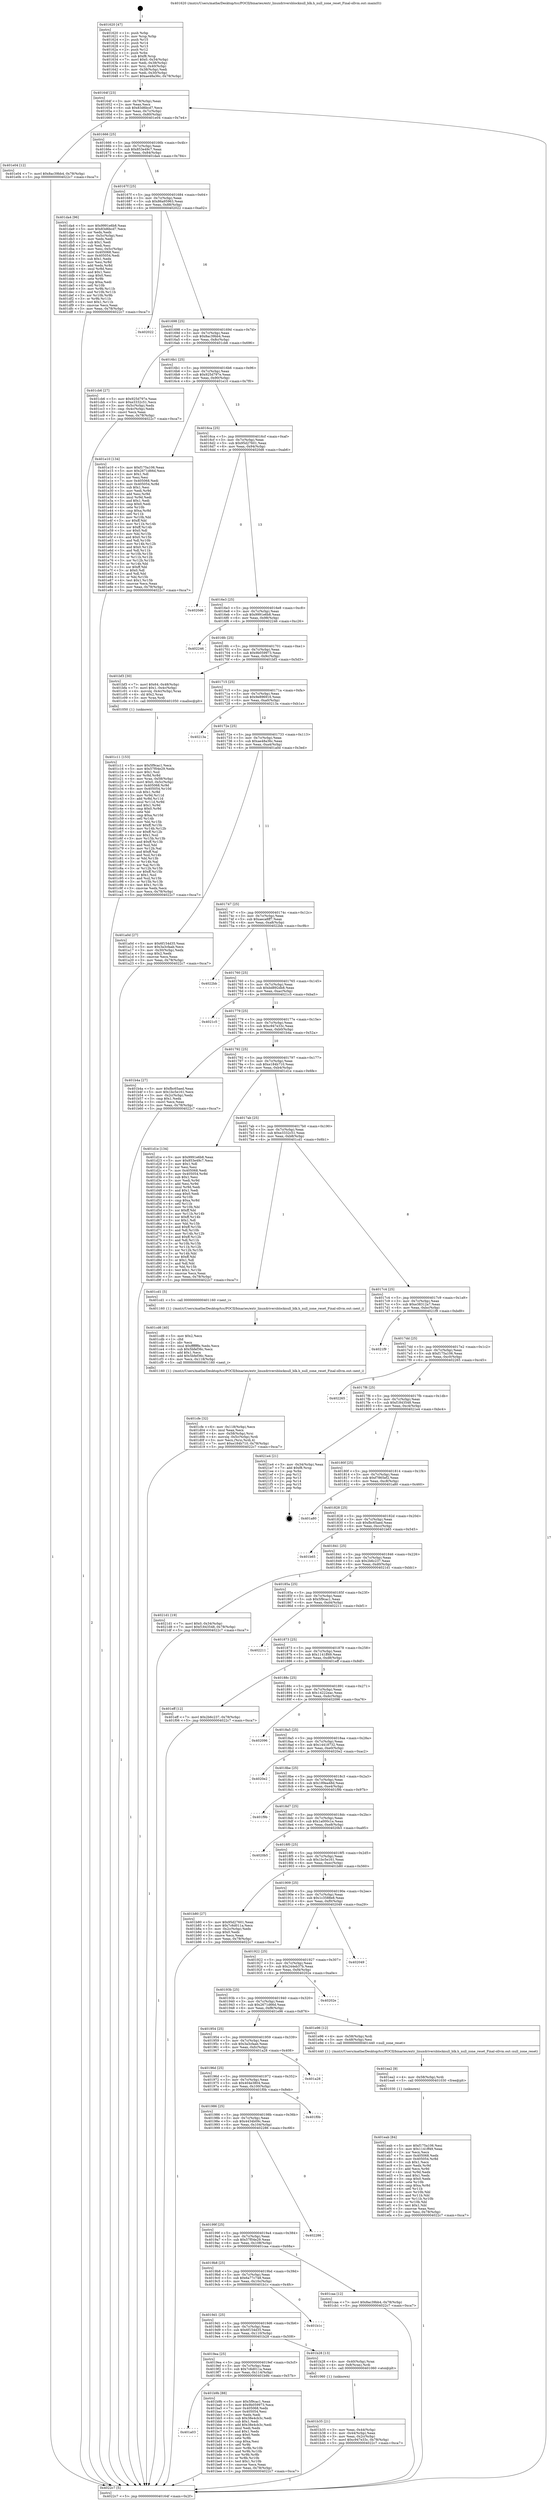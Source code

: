 digraph "0x401620" {
  label = "0x401620 (/mnt/c/Users/mathe/Desktop/tcc/POCII/binaries/extr_linuxdriversblocknull_blk.h_null_zone_reset_Final-ollvm.out::main(0))"
  labelloc = "t"
  node[shape=record]

  Entry [label="",width=0.3,height=0.3,shape=circle,fillcolor=black,style=filled]
  "0x40164f" [label="{
     0x40164f [23]\l
     | [instrs]\l
     &nbsp;&nbsp;0x40164f \<+3\>: mov -0x78(%rbp),%eax\l
     &nbsp;&nbsp;0x401652 \<+2\>: mov %eax,%ecx\l
     &nbsp;&nbsp;0x401654 \<+6\>: sub $0x83d6bcd7,%ecx\l
     &nbsp;&nbsp;0x40165a \<+3\>: mov %eax,-0x7c(%rbp)\l
     &nbsp;&nbsp;0x40165d \<+3\>: mov %ecx,-0x80(%rbp)\l
     &nbsp;&nbsp;0x401660 \<+6\>: je 0000000000401e04 \<main+0x7e4\>\l
  }"]
  "0x401e04" [label="{
     0x401e04 [12]\l
     | [instrs]\l
     &nbsp;&nbsp;0x401e04 \<+7\>: movl $0x8ac39bb4,-0x78(%rbp)\l
     &nbsp;&nbsp;0x401e0b \<+5\>: jmp 00000000004022c7 \<main+0xca7\>\l
  }"]
  "0x401666" [label="{
     0x401666 [25]\l
     | [instrs]\l
     &nbsp;&nbsp;0x401666 \<+5\>: jmp 000000000040166b \<main+0x4b\>\l
     &nbsp;&nbsp;0x40166b \<+3\>: mov -0x7c(%rbp),%eax\l
     &nbsp;&nbsp;0x40166e \<+5\>: sub $0x853e49c7,%eax\l
     &nbsp;&nbsp;0x401673 \<+6\>: mov %eax,-0x84(%rbp)\l
     &nbsp;&nbsp;0x401679 \<+6\>: je 0000000000401da4 \<main+0x784\>\l
  }"]
  Exit [label="",width=0.3,height=0.3,shape=circle,fillcolor=black,style=filled,peripheries=2]
  "0x401da4" [label="{
     0x401da4 [96]\l
     | [instrs]\l
     &nbsp;&nbsp;0x401da4 \<+5\>: mov $0x9991e6b8,%eax\l
     &nbsp;&nbsp;0x401da9 \<+5\>: mov $0x83d6bcd7,%ecx\l
     &nbsp;&nbsp;0x401dae \<+2\>: xor %edx,%edx\l
     &nbsp;&nbsp;0x401db0 \<+3\>: mov -0x5c(%rbp),%esi\l
     &nbsp;&nbsp;0x401db3 \<+2\>: mov %edx,%edi\l
     &nbsp;&nbsp;0x401db5 \<+3\>: sub $0x1,%edi\l
     &nbsp;&nbsp;0x401db8 \<+2\>: sub %edi,%esi\l
     &nbsp;&nbsp;0x401dba \<+3\>: mov %esi,-0x5c(%rbp)\l
     &nbsp;&nbsp;0x401dbd \<+7\>: mov 0x405068,%esi\l
     &nbsp;&nbsp;0x401dc4 \<+7\>: mov 0x405054,%edi\l
     &nbsp;&nbsp;0x401dcb \<+3\>: sub $0x1,%edx\l
     &nbsp;&nbsp;0x401dce \<+3\>: mov %esi,%r8d\l
     &nbsp;&nbsp;0x401dd1 \<+3\>: add %edx,%r8d\l
     &nbsp;&nbsp;0x401dd4 \<+4\>: imul %r8d,%esi\l
     &nbsp;&nbsp;0x401dd8 \<+3\>: and $0x1,%esi\l
     &nbsp;&nbsp;0x401ddb \<+3\>: cmp $0x0,%esi\l
     &nbsp;&nbsp;0x401dde \<+4\>: sete %r9b\l
     &nbsp;&nbsp;0x401de2 \<+3\>: cmp $0xa,%edi\l
     &nbsp;&nbsp;0x401de5 \<+4\>: setl %r10b\l
     &nbsp;&nbsp;0x401de9 \<+3\>: mov %r9b,%r11b\l
     &nbsp;&nbsp;0x401dec \<+3\>: and %r10b,%r11b\l
     &nbsp;&nbsp;0x401def \<+3\>: xor %r10b,%r9b\l
     &nbsp;&nbsp;0x401df2 \<+3\>: or %r9b,%r11b\l
     &nbsp;&nbsp;0x401df5 \<+4\>: test $0x1,%r11b\l
     &nbsp;&nbsp;0x401df9 \<+3\>: cmovne %ecx,%eax\l
     &nbsp;&nbsp;0x401dfc \<+3\>: mov %eax,-0x78(%rbp)\l
     &nbsp;&nbsp;0x401dff \<+5\>: jmp 00000000004022c7 \<main+0xca7\>\l
  }"]
  "0x40167f" [label="{
     0x40167f [25]\l
     | [instrs]\l
     &nbsp;&nbsp;0x40167f \<+5\>: jmp 0000000000401684 \<main+0x64\>\l
     &nbsp;&nbsp;0x401684 \<+3\>: mov -0x7c(%rbp),%eax\l
     &nbsp;&nbsp;0x401687 \<+5\>: sub $0x86a95963,%eax\l
     &nbsp;&nbsp;0x40168c \<+6\>: mov %eax,-0x88(%rbp)\l
     &nbsp;&nbsp;0x401692 \<+6\>: je 0000000000402022 \<main+0xa02\>\l
  }"]
  "0x401eab" [label="{
     0x401eab [84]\l
     | [instrs]\l
     &nbsp;&nbsp;0x401eab \<+5\>: mov $0xf175a106,%esi\l
     &nbsp;&nbsp;0x401eb0 \<+5\>: mov $0x1141ff49,%eax\l
     &nbsp;&nbsp;0x401eb5 \<+2\>: xor %ecx,%ecx\l
     &nbsp;&nbsp;0x401eb7 \<+7\>: mov 0x405068,%edx\l
     &nbsp;&nbsp;0x401ebe \<+8\>: mov 0x405054,%r8d\l
     &nbsp;&nbsp;0x401ec6 \<+3\>: sub $0x1,%ecx\l
     &nbsp;&nbsp;0x401ec9 \<+3\>: mov %edx,%r9d\l
     &nbsp;&nbsp;0x401ecc \<+3\>: add %ecx,%r9d\l
     &nbsp;&nbsp;0x401ecf \<+4\>: imul %r9d,%edx\l
     &nbsp;&nbsp;0x401ed3 \<+3\>: and $0x1,%edx\l
     &nbsp;&nbsp;0x401ed6 \<+3\>: cmp $0x0,%edx\l
     &nbsp;&nbsp;0x401ed9 \<+4\>: sete %r10b\l
     &nbsp;&nbsp;0x401edd \<+4\>: cmp $0xa,%r8d\l
     &nbsp;&nbsp;0x401ee1 \<+4\>: setl %r11b\l
     &nbsp;&nbsp;0x401ee5 \<+3\>: mov %r10b,%bl\l
     &nbsp;&nbsp;0x401ee8 \<+3\>: and %r11b,%bl\l
     &nbsp;&nbsp;0x401eeb \<+3\>: xor %r11b,%r10b\l
     &nbsp;&nbsp;0x401eee \<+3\>: or %r10b,%bl\l
     &nbsp;&nbsp;0x401ef1 \<+3\>: test $0x1,%bl\l
     &nbsp;&nbsp;0x401ef4 \<+3\>: cmovne %eax,%esi\l
     &nbsp;&nbsp;0x401ef7 \<+3\>: mov %esi,-0x78(%rbp)\l
     &nbsp;&nbsp;0x401efa \<+5\>: jmp 00000000004022c7 \<main+0xca7\>\l
  }"]
  "0x402022" [label="{
     0x402022\l
  }", style=dashed]
  "0x401698" [label="{
     0x401698 [25]\l
     | [instrs]\l
     &nbsp;&nbsp;0x401698 \<+5\>: jmp 000000000040169d \<main+0x7d\>\l
     &nbsp;&nbsp;0x40169d \<+3\>: mov -0x7c(%rbp),%eax\l
     &nbsp;&nbsp;0x4016a0 \<+5\>: sub $0x8ac39bb4,%eax\l
     &nbsp;&nbsp;0x4016a5 \<+6\>: mov %eax,-0x8c(%rbp)\l
     &nbsp;&nbsp;0x4016ab \<+6\>: je 0000000000401cb6 \<main+0x696\>\l
  }"]
  "0x401ea2" [label="{
     0x401ea2 [9]\l
     | [instrs]\l
     &nbsp;&nbsp;0x401ea2 \<+4\>: mov -0x58(%rbp),%rdi\l
     &nbsp;&nbsp;0x401ea6 \<+5\>: call 0000000000401030 \<free@plt\>\l
     | [calls]\l
     &nbsp;&nbsp;0x401030 \{1\} (unknown)\l
  }"]
  "0x401cb6" [label="{
     0x401cb6 [27]\l
     | [instrs]\l
     &nbsp;&nbsp;0x401cb6 \<+5\>: mov $0x925d797e,%eax\l
     &nbsp;&nbsp;0x401cbb \<+5\>: mov $0xe3332c51,%ecx\l
     &nbsp;&nbsp;0x401cc0 \<+3\>: mov -0x5c(%rbp),%edx\l
     &nbsp;&nbsp;0x401cc3 \<+3\>: cmp -0x4c(%rbp),%edx\l
     &nbsp;&nbsp;0x401cc6 \<+3\>: cmovl %ecx,%eax\l
     &nbsp;&nbsp;0x401cc9 \<+3\>: mov %eax,-0x78(%rbp)\l
     &nbsp;&nbsp;0x401ccc \<+5\>: jmp 00000000004022c7 \<main+0xca7\>\l
  }"]
  "0x4016b1" [label="{
     0x4016b1 [25]\l
     | [instrs]\l
     &nbsp;&nbsp;0x4016b1 \<+5\>: jmp 00000000004016b6 \<main+0x96\>\l
     &nbsp;&nbsp;0x4016b6 \<+3\>: mov -0x7c(%rbp),%eax\l
     &nbsp;&nbsp;0x4016b9 \<+5\>: sub $0x925d797e,%eax\l
     &nbsp;&nbsp;0x4016be \<+6\>: mov %eax,-0x90(%rbp)\l
     &nbsp;&nbsp;0x4016c4 \<+6\>: je 0000000000401e10 \<main+0x7f0\>\l
  }"]
  "0x401cfe" [label="{
     0x401cfe [32]\l
     | [instrs]\l
     &nbsp;&nbsp;0x401cfe \<+6\>: mov -0x118(%rbp),%ecx\l
     &nbsp;&nbsp;0x401d04 \<+3\>: imul %eax,%ecx\l
     &nbsp;&nbsp;0x401d07 \<+4\>: mov -0x58(%rbp),%rsi\l
     &nbsp;&nbsp;0x401d0b \<+4\>: movslq -0x5c(%rbp),%rdi\l
     &nbsp;&nbsp;0x401d0f \<+3\>: mov %ecx,(%rsi,%rdi,4)\l
     &nbsp;&nbsp;0x401d12 \<+7\>: movl $0xe184b710,-0x78(%rbp)\l
     &nbsp;&nbsp;0x401d19 \<+5\>: jmp 00000000004022c7 \<main+0xca7\>\l
  }"]
  "0x401e10" [label="{
     0x401e10 [134]\l
     | [instrs]\l
     &nbsp;&nbsp;0x401e10 \<+5\>: mov $0xf175a106,%eax\l
     &nbsp;&nbsp;0x401e15 \<+5\>: mov $0x2671d66d,%ecx\l
     &nbsp;&nbsp;0x401e1a \<+2\>: mov $0x1,%dl\l
     &nbsp;&nbsp;0x401e1c \<+2\>: xor %esi,%esi\l
     &nbsp;&nbsp;0x401e1e \<+7\>: mov 0x405068,%edi\l
     &nbsp;&nbsp;0x401e25 \<+8\>: mov 0x405054,%r8d\l
     &nbsp;&nbsp;0x401e2d \<+3\>: sub $0x1,%esi\l
     &nbsp;&nbsp;0x401e30 \<+3\>: mov %edi,%r9d\l
     &nbsp;&nbsp;0x401e33 \<+3\>: add %esi,%r9d\l
     &nbsp;&nbsp;0x401e36 \<+4\>: imul %r9d,%edi\l
     &nbsp;&nbsp;0x401e3a \<+3\>: and $0x1,%edi\l
     &nbsp;&nbsp;0x401e3d \<+3\>: cmp $0x0,%edi\l
     &nbsp;&nbsp;0x401e40 \<+4\>: sete %r10b\l
     &nbsp;&nbsp;0x401e44 \<+4\>: cmp $0xa,%r8d\l
     &nbsp;&nbsp;0x401e48 \<+4\>: setl %r11b\l
     &nbsp;&nbsp;0x401e4c \<+3\>: mov %r10b,%bl\l
     &nbsp;&nbsp;0x401e4f \<+3\>: xor $0xff,%bl\l
     &nbsp;&nbsp;0x401e52 \<+3\>: mov %r11b,%r14b\l
     &nbsp;&nbsp;0x401e55 \<+4\>: xor $0xff,%r14b\l
     &nbsp;&nbsp;0x401e59 \<+3\>: xor $0x0,%dl\l
     &nbsp;&nbsp;0x401e5c \<+3\>: mov %bl,%r15b\l
     &nbsp;&nbsp;0x401e5f \<+4\>: and $0x0,%r15b\l
     &nbsp;&nbsp;0x401e63 \<+3\>: and %dl,%r10b\l
     &nbsp;&nbsp;0x401e66 \<+3\>: mov %r14b,%r12b\l
     &nbsp;&nbsp;0x401e69 \<+4\>: and $0x0,%r12b\l
     &nbsp;&nbsp;0x401e6d \<+3\>: and %dl,%r11b\l
     &nbsp;&nbsp;0x401e70 \<+3\>: or %r10b,%r15b\l
     &nbsp;&nbsp;0x401e73 \<+3\>: or %r11b,%r12b\l
     &nbsp;&nbsp;0x401e76 \<+3\>: xor %r12b,%r15b\l
     &nbsp;&nbsp;0x401e79 \<+3\>: or %r14b,%bl\l
     &nbsp;&nbsp;0x401e7c \<+3\>: xor $0xff,%bl\l
     &nbsp;&nbsp;0x401e7f \<+3\>: or $0x0,%dl\l
     &nbsp;&nbsp;0x401e82 \<+2\>: and %dl,%bl\l
     &nbsp;&nbsp;0x401e84 \<+3\>: or %bl,%r15b\l
     &nbsp;&nbsp;0x401e87 \<+4\>: test $0x1,%r15b\l
     &nbsp;&nbsp;0x401e8b \<+3\>: cmovne %ecx,%eax\l
     &nbsp;&nbsp;0x401e8e \<+3\>: mov %eax,-0x78(%rbp)\l
     &nbsp;&nbsp;0x401e91 \<+5\>: jmp 00000000004022c7 \<main+0xca7\>\l
  }"]
  "0x4016ca" [label="{
     0x4016ca [25]\l
     | [instrs]\l
     &nbsp;&nbsp;0x4016ca \<+5\>: jmp 00000000004016cf \<main+0xaf\>\l
     &nbsp;&nbsp;0x4016cf \<+3\>: mov -0x7c(%rbp),%eax\l
     &nbsp;&nbsp;0x4016d2 \<+5\>: sub $0x95d27601,%eax\l
     &nbsp;&nbsp;0x4016d7 \<+6\>: mov %eax,-0x94(%rbp)\l
     &nbsp;&nbsp;0x4016dd \<+6\>: je 00000000004020d6 \<main+0xab6\>\l
  }"]
  "0x401cd6" [label="{
     0x401cd6 [40]\l
     | [instrs]\l
     &nbsp;&nbsp;0x401cd6 \<+5\>: mov $0x2,%ecx\l
     &nbsp;&nbsp;0x401cdb \<+1\>: cltd\l
     &nbsp;&nbsp;0x401cdc \<+2\>: idiv %ecx\l
     &nbsp;&nbsp;0x401cde \<+6\>: imul $0xfffffffe,%edx,%ecx\l
     &nbsp;&nbsp;0x401ce4 \<+6\>: sub $0x5bfef36c,%ecx\l
     &nbsp;&nbsp;0x401cea \<+3\>: add $0x1,%ecx\l
     &nbsp;&nbsp;0x401ced \<+6\>: add $0x5bfef36c,%ecx\l
     &nbsp;&nbsp;0x401cf3 \<+6\>: mov %ecx,-0x118(%rbp)\l
     &nbsp;&nbsp;0x401cf9 \<+5\>: call 0000000000401160 \<next_i\>\l
     | [calls]\l
     &nbsp;&nbsp;0x401160 \{1\} (/mnt/c/Users/mathe/Desktop/tcc/POCII/binaries/extr_linuxdriversblocknull_blk.h_null_zone_reset_Final-ollvm.out::next_i)\l
  }"]
  "0x4020d6" [label="{
     0x4020d6\l
  }", style=dashed]
  "0x4016e3" [label="{
     0x4016e3 [25]\l
     | [instrs]\l
     &nbsp;&nbsp;0x4016e3 \<+5\>: jmp 00000000004016e8 \<main+0xc8\>\l
     &nbsp;&nbsp;0x4016e8 \<+3\>: mov -0x7c(%rbp),%eax\l
     &nbsp;&nbsp;0x4016eb \<+5\>: sub $0x9991e6b8,%eax\l
     &nbsp;&nbsp;0x4016f0 \<+6\>: mov %eax,-0x98(%rbp)\l
     &nbsp;&nbsp;0x4016f6 \<+6\>: je 0000000000402246 \<main+0xc26\>\l
  }"]
  "0x401c11" [label="{
     0x401c11 [153]\l
     | [instrs]\l
     &nbsp;&nbsp;0x401c11 \<+5\>: mov $0x5f9cac1,%ecx\l
     &nbsp;&nbsp;0x401c16 \<+5\>: mov $0x57f04e29,%edx\l
     &nbsp;&nbsp;0x401c1b \<+3\>: mov $0x1,%sil\l
     &nbsp;&nbsp;0x401c1e \<+3\>: xor %r8d,%r8d\l
     &nbsp;&nbsp;0x401c21 \<+4\>: mov %rax,-0x58(%rbp)\l
     &nbsp;&nbsp;0x401c25 \<+7\>: movl $0x0,-0x5c(%rbp)\l
     &nbsp;&nbsp;0x401c2c \<+8\>: mov 0x405068,%r9d\l
     &nbsp;&nbsp;0x401c34 \<+8\>: mov 0x405054,%r10d\l
     &nbsp;&nbsp;0x401c3c \<+4\>: sub $0x1,%r8d\l
     &nbsp;&nbsp;0x401c40 \<+3\>: mov %r9d,%r11d\l
     &nbsp;&nbsp;0x401c43 \<+3\>: add %r8d,%r11d\l
     &nbsp;&nbsp;0x401c46 \<+4\>: imul %r11d,%r9d\l
     &nbsp;&nbsp;0x401c4a \<+4\>: and $0x1,%r9d\l
     &nbsp;&nbsp;0x401c4e \<+4\>: cmp $0x0,%r9d\l
     &nbsp;&nbsp;0x401c52 \<+3\>: sete %bl\l
     &nbsp;&nbsp;0x401c55 \<+4\>: cmp $0xa,%r10d\l
     &nbsp;&nbsp;0x401c59 \<+4\>: setl %r14b\l
     &nbsp;&nbsp;0x401c5d \<+3\>: mov %bl,%r15b\l
     &nbsp;&nbsp;0x401c60 \<+4\>: xor $0xff,%r15b\l
     &nbsp;&nbsp;0x401c64 \<+3\>: mov %r14b,%r12b\l
     &nbsp;&nbsp;0x401c67 \<+4\>: xor $0xff,%r12b\l
     &nbsp;&nbsp;0x401c6b \<+4\>: xor $0x1,%sil\l
     &nbsp;&nbsp;0x401c6f \<+3\>: mov %r15b,%r13b\l
     &nbsp;&nbsp;0x401c72 \<+4\>: and $0xff,%r13b\l
     &nbsp;&nbsp;0x401c76 \<+3\>: and %sil,%bl\l
     &nbsp;&nbsp;0x401c79 \<+3\>: mov %r12b,%al\l
     &nbsp;&nbsp;0x401c7c \<+2\>: and $0xff,%al\l
     &nbsp;&nbsp;0x401c7e \<+3\>: and %sil,%r14b\l
     &nbsp;&nbsp;0x401c81 \<+3\>: or %bl,%r13b\l
     &nbsp;&nbsp;0x401c84 \<+3\>: or %r14b,%al\l
     &nbsp;&nbsp;0x401c87 \<+3\>: xor %al,%r13b\l
     &nbsp;&nbsp;0x401c8a \<+3\>: or %r12b,%r15b\l
     &nbsp;&nbsp;0x401c8d \<+4\>: xor $0xff,%r15b\l
     &nbsp;&nbsp;0x401c91 \<+4\>: or $0x1,%sil\l
     &nbsp;&nbsp;0x401c95 \<+3\>: and %sil,%r15b\l
     &nbsp;&nbsp;0x401c98 \<+3\>: or %r15b,%r13b\l
     &nbsp;&nbsp;0x401c9b \<+4\>: test $0x1,%r13b\l
     &nbsp;&nbsp;0x401c9f \<+3\>: cmovne %edx,%ecx\l
     &nbsp;&nbsp;0x401ca2 \<+3\>: mov %ecx,-0x78(%rbp)\l
     &nbsp;&nbsp;0x401ca5 \<+5\>: jmp 00000000004022c7 \<main+0xca7\>\l
  }"]
  "0x402246" [label="{
     0x402246\l
  }", style=dashed]
  "0x4016fc" [label="{
     0x4016fc [25]\l
     | [instrs]\l
     &nbsp;&nbsp;0x4016fc \<+5\>: jmp 0000000000401701 \<main+0xe1\>\l
     &nbsp;&nbsp;0x401701 \<+3\>: mov -0x7c(%rbp),%eax\l
     &nbsp;&nbsp;0x401704 \<+5\>: sub $0x9b059973,%eax\l
     &nbsp;&nbsp;0x401709 \<+6\>: mov %eax,-0x9c(%rbp)\l
     &nbsp;&nbsp;0x40170f \<+6\>: je 0000000000401bf3 \<main+0x5d3\>\l
  }"]
  "0x401a03" [label="{
     0x401a03\l
  }", style=dashed]
  "0x401bf3" [label="{
     0x401bf3 [30]\l
     | [instrs]\l
     &nbsp;&nbsp;0x401bf3 \<+7\>: movl $0x64,-0x48(%rbp)\l
     &nbsp;&nbsp;0x401bfa \<+7\>: movl $0x1,-0x4c(%rbp)\l
     &nbsp;&nbsp;0x401c01 \<+4\>: movslq -0x4c(%rbp),%rax\l
     &nbsp;&nbsp;0x401c05 \<+4\>: shl $0x2,%rax\l
     &nbsp;&nbsp;0x401c09 \<+3\>: mov %rax,%rdi\l
     &nbsp;&nbsp;0x401c0c \<+5\>: call 0000000000401050 \<malloc@plt\>\l
     | [calls]\l
     &nbsp;&nbsp;0x401050 \{1\} (unknown)\l
  }"]
  "0x401715" [label="{
     0x401715 [25]\l
     | [instrs]\l
     &nbsp;&nbsp;0x401715 \<+5\>: jmp 000000000040171a \<main+0xfa\>\l
     &nbsp;&nbsp;0x40171a \<+3\>: mov -0x7c(%rbp),%eax\l
     &nbsp;&nbsp;0x40171d \<+5\>: sub $0x9e896916,%eax\l
     &nbsp;&nbsp;0x401722 \<+6\>: mov %eax,-0xa0(%rbp)\l
     &nbsp;&nbsp;0x401728 \<+6\>: je 000000000040213a \<main+0xb1a\>\l
  }"]
  "0x401b9b" [label="{
     0x401b9b [88]\l
     | [instrs]\l
     &nbsp;&nbsp;0x401b9b \<+5\>: mov $0x5f9cac1,%eax\l
     &nbsp;&nbsp;0x401ba0 \<+5\>: mov $0x9b059973,%ecx\l
     &nbsp;&nbsp;0x401ba5 \<+7\>: mov 0x405068,%edx\l
     &nbsp;&nbsp;0x401bac \<+7\>: mov 0x405054,%esi\l
     &nbsp;&nbsp;0x401bb3 \<+2\>: mov %edx,%edi\l
     &nbsp;&nbsp;0x401bb5 \<+6\>: sub $0x38e4cb3c,%edi\l
     &nbsp;&nbsp;0x401bbb \<+3\>: sub $0x1,%edi\l
     &nbsp;&nbsp;0x401bbe \<+6\>: add $0x38e4cb3c,%edi\l
     &nbsp;&nbsp;0x401bc4 \<+3\>: imul %edi,%edx\l
     &nbsp;&nbsp;0x401bc7 \<+3\>: and $0x1,%edx\l
     &nbsp;&nbsp;0x401bca \<+3\>: cmp $0x0,%edx\l
     &nbsp;&nbsp;0x401bcd \<+4\>: sete %r8b\l
     &nbsp;&nbsp;0x401bd1 \<+3\>: cmp $0xa,%esi\l
     &nbsp;&nbsp;0x401bd4 \<+4\>: setl %r9b\l
     &nbsp;&nbsp;0x401bd8 \<+3\>: mov %r8b,%r10b\l
     &nbsp;&nbsp;0x401bdb \<+3\>: and %r9b,%r10b\l
     &nbsp;&nbsp;0x401bde \<+3\>: xor %r9b,%r8b\l
     &nbsp;&nbsp;0x401be1 \<+3\>: or %r8b,%r10b\l
     &nbsp;&nbsp;0x401be4 \<+4\>: test $0x1,%r10b\l
     &nbsp;&nbsp;0x401be8 \<+3\>: cmovne %ecx,%eax\l
     &nbsp;&nbsp;0x401beb \<+3\>: mov %eax,-0x78(%rbp)\l
     &nbsp;&nbsp;0x401bee \<+5\>: jmp 00000000004022c7 \<main+0xca7\>\l
  }"]
  "0x40213a" [label="{
     0x40213a\l
  }", style=dashed]
  "0x40172e" [label="{
     0x40172e [25]\l
     | [instrs]\l
     &nbsp;&nbsp;0x40172e \<+5\>: jmp 0000000000401733 \<main+0x113\>\l
     &nbsp;&nbsp;0x401733 \<+3\>: mov -0x7c(%rbp),%eax\l
     &nbsp;&nbsp;0x401736 \<+5\>: sub $0xae48a36c,%eax\l
     &nbsp;&nbsp;0x40173b \<+6\>: mov %eax,-0xa4(%rbp)\l
     &nbsp;&nbsp;0x401741 \<+6\>: je 0000000000401a0d \<main+0x3ed\>\l
  }"]
  "0x401b35" [label="{
     0x401b35 [21]\l
     | [instrs]\l
     &nbsp;&nbsp;0x401b35 \<+3\>: mov %eax,-0x44(%rbp)\l
     &nbsp;&nbsp;0x401b38 \<+3\>: mov -0x44(%rbp),%eax\l
     &nbsp;&nbsp;0x401b3b \<+3\>: mov %eax,-0x2c(%rbp)\l
     &nbsp;&nbsp;0x401b3e \<+7\>: movl $0xc947e33c,-0x78(%rbp)\l
     &nbsp;&nbsp;0x401b45 \<+5\>: jmp 00000000004022c7 \<main+0xca7\>\l
  }"]
  "0x401a0d" [label="{
     0x401a0d [27]\l
     | [instrs]\l
     &nbsp;&nbsp;0x401a0d \<+5\>: mov $0x6f154d35,%eax\l
     &nbsp;&nbsp;0x401a12 \<+5\>: mov $0x3a3cfaab,%ecx\l
     &nbsp;&nbsp;0x401a17 \<+3\>: mov -0x30(%rbp),%edx\l
     &nbsp;&nbsp;0x401a1a \<+3\>: cmp $0x2,%edx\l
     &nbsp;&nbsp;0x401a1d \<+3\>: cmovne %ecx,%eax\l
     &nbsp;&nbsp;0x401a20 \<+3\>: mov %eax,-0x78(%rbp)\l
     &nbsp;&nbsp;0x401a23 \<+5\>: jmp 00000000004022c7 \<main+0xca7\>\l
  }"]
  "0x401747" [label="{
     0x401747 [25]\l
     | [instrs]\l
     &nbsp;&nbsp;0x401747 \<+5\>: jmp 000000000040174c \<main+0x12c\>\l
     &nbsp;&nbsp;0x40174c \<+3\>: mov -0x7c(%rbp),%eax\l
     &nbsp;&nbsp;0x40174f \<+5\>: sub $0xaeca8ff7,%eax\l
     &nbsp;&nbsp;0x401754 \<+6\>: mov %eax,-0xa8(%rbp)\l
     &nbsp;&nbsp;0x40175a \<+6\>: je 00000000004022bb \<main+0xc9b\>\l
  }"]
  "0x4022c7" [label="{
     0x4022c7 [5]\l
     | [instrs]\l
     &nbsp;&nbsp;0x4022c7 \<+5\>: jmp 000000000040164f \<main+0x2f\>\l
  }"]
  "0x401620" [label="{
     0x401620 [47]\l
     | [instrs]\l
     &nbsp;&nbsp;0x401620 \<+1\>: push %rbp\l
     &nbsp;&nbsp;0x401621 \<+3\>: mov %rsp,%rbp\l
     &nbsp;&nbsp;0x401624 \<+2\>: push %r15\l
     &nbsp;&nbsp;0x401626 \<+2\>: push %r14\l
     &nbsp;&nbsp;0x401628 \<+2\>: push %r13\l
     &nbsp;&nbsp;0x40162a \<+2\>: push %r12\l
     &nbsp;&nbsp;0x40162c \<+1\>: push %rbx\l
     &nbsp;&nbsp;0x40162d \<+7\>: sub $0xf8,%rsp\l
     &nbsp;&nbsp;0x401634 \<+7\>: movl $0x0,-0x34(%rbp)\l
     &nbsp;&nbsp;0x40163b \<+3\>: mov %edi,-0x38(%rbp)\l
     &nbsp;&nbsp;0x40163e \<+4\>: mov %rsi,-0x40(%rbp)\l
     &nbsp;&nbsp;0x401642 \<+3\>: mov -0x38(%rbp),%edi\l
     &nbsp;&nbsp;0x401645 \<+3\>: mov %edi,-0x30(%rbp)\l
     &nbsp;&nbsp;0x401648 \<+7\>: movl $0xae48a36c,-0x78(%rbp)\l
  }"]
  "0x4019ea" [label="{
     0x4019ea [25]\l
     | [instrs]\l
     &nbsp;&nbsp;0x4019ea \<+5\>: jmp 00000000004019ef \<main+0x3cf\>\l
     &nbsp;&nbsp;0x4019ef \<+3\>: mov -0x7c(%rbp),%eax\l
     &nbsp;&nbsp;0x4019f2 \<+5\>: sub $0x7c6d011a,%eax\l
     &nbsp;&nbsp;0x4019f7 \<+6\>: mov %eax,-0x114(%rbp)\l
     &nbsp;&nbsp;0x4019fd \<+6\>: je 0000000000401b9b \<main+0x57b\>\l
  }"]
  "0x4022bb" [label="{
     0x4022bb\l
  }", style=dashed]
  "0x401760" [label="{
     0x401760 [25]\l
     | [instrs]\l
     &nbsp;&nbsp;0x401760 \<+5\>: jmp 0000000000401765 \<main+0x145\>\l
     &nbsp;&nbsp;0x401765 \<+3\>: mov -0x7c(%rbp),%eax\l
     &nbsp;&nbsp;0x401768 \<+5\>: sub $0xbd892db8,%eax\l
     &nbsp;&nbsp;0x40176d \<+6\>: mov %eax,-0xac(%rbp)\l
     &nbsp;&nbsp;0x401773 \<+6\>: je 00000000004021c5 \<main+0xba5\>\l
  }"]
  "0x401b28" [label="{
     0x401b28 [13]\l
     | [instrs]\l
     &nbsp;&nbsp;0x401b28 \<+4\>: mov -0x40(%rbp),%rax\l
     &nbsp;&nbsp;0x401b2c \<+4\>: mov 0x8(%rax),%rdi\l
     &nbsp;&nbsp;0x401b30 \<+5\>: call 0000000000401060 \<atoi@plt\>\l
     | [calls]\l
     &nbsp;&nbsp;0x401060 \{1\} (unknown)\l
  }"]
  "0x4021c5" [label="{
     0x4021c5\l
  }", style=dashed]
  "0x401779" [label="{
     0x401779 [25]\l
     | [instrs]\l
     &nbsp;&nbsp;0x401779 \<+5\>: jmp 000000000040177e \<main+0x15e\>\l
     &nbsp;&nbsp;0x40177e \<+3\>: mov -0x7c(%rbp),%eax\l
     &nbsp;&nbsp;0x401781 \<+5\>: sub $0xc947e33c,%eax\l
     &nbsp;&nbsp;0x401786 \<+6\>: mov %eax,-0xb0(%rbp)\l
     &nbsp;&nbsp;0x40178c \<+6\>: je 0000000000401b4a \<main+0x52a\>\l
  }"]
  "0x4019d1" [label="{
     0x4019d1 [25]\l
     | [instrs]\l
     &nbsp;&nbsp;0x4019d1 \<+5\>: jmp 00000000004019d6 \<main+0x3b6\>\l
     &nbsp;&nbsp;0x4019d6 \<+3\>: mov -0x7c(%rbp),%eax\l
     &nbsp;&nbsp;0x4019d9 \<+5\>: sub $0x6f154d35,%eax\l
     &nbsp;&nbsp;0x4019de \<+6\>: mov %eax,-0x110(%rbp)\l
     &nbsp;&nbsp;0x4019e4 \<+6\>: je 0000000000401b28 \<main+0x508\>\l
  }"]
  "0x401b4a" [label="{
     0x401b4a [27]\l
     | [instrs]\l
     &nbsp;&nbsp;0x401b4a \<+5\>: mov $0xfbc65aed,%eax\l
     &nbsp;&nbsp;0x401b4f \<+5\>: mov $0x1bc5e161,%ecx\l
     &nbsp;&nbsp;0x401b54 \<+3\>: mov -0x2c(%rbp),%edx\l
     &nbsp;&nbsp;0x401b57 \<+3\>: cmp $0x1,%edx\l
     &nbsp;&nbsp;0x401b5a \<+3\>: cmovl %ecx,%eax\l
     &nbsp;&nbsp;0x401b5d \<+3\>: mov %eax,-0x78(%rbp)\l
     &nbsp;&nbsp;0x401b60 \<+5\>: jmp 00000000004022c7 \<main+0xca7\>\l
  }"]
  "0x401792" [label="{
     0x401792 [25]\l
     | [instrs]\l
     &nbsp;&nbsp;0x401792 \<+5\>: jmp 0000000000401797 \<main+0x177\>\l
     &nbsp;&nbsp;0x401797 \<+3\>: mov -0x7c(%rbp),%eax\l
     &nbsp;&nbsp;0x40179a \<+5\>: sub $0xe184b710,%eax\l
     &nbsp;&nbsp;0x40179f \<+6\>: mov %eax,-0xb4(%rbp)\l
     &nbsp;&nbsp;0x4017a5 \<+6\>: je 0000000000401d1e \<main+0x6fe\>\l
  }"]
  "0x401b1c" [label="{
     0x401b1c\l
  }", style=dashed]
  "0x401d1e" [label="{
     0x401d1e [134]\l
     | [instrs]\l
     &nbsp;&nbsp;0x401d1e \<+5\>: mov $0x9991e6b8,%eax\l
     &nbsp;&nbsp;0x401d23 \<+5\>: mov $0x853e49c7,%ecx\l
     &nbsp;&nbsp;0x401d28 \<+2\>: mov $0x1,%dl\l
     &nbsp;&nbsp;0x401d2a \<+2\>: xor %esi,%esi\l
     &nbsp;&nbsp;0x401d2c \<+7\>: mov 0x405068,%edi\l
     &nbsp;&nbsp;0x401d33 \<+8\>: mov 0x405054,%r8d\l
     &nbsp;&nbsp;0x401d3b \<+3\>: sub $0x1,%esi\l
     &nbsp;&nbsp;0x401d3e \<+3\>: mov %edi,%r9d\l
     &nbsp;&nbsp;0x401d41 \<+3\>: add %esi,%r9d\l
     &nbsp;&nbsp;0x401d44 \<+4\>: imul %r9d,%edi\l
     &nbsp;&nbsp;0x401d48 \<+3\>: and $0x1,%edi\l
     &nbsp;&nbsp;0x401d4b \<+3\>: cmp $0x0,%edi\l
     &nbsp;&nbsp;0x401d4e \<+4\>: sete %r10b\l
     &nbsp;&nbsp;0x401d52 \<+4\>: cmp $0xa,%r8d\l
     &nbsp;&nbsp;0x401d56 \<+4\>: setl %r11b\l
     &nbsp;&nbsp;0x401d5a \<+3\>: mov %r10b,%bl\l
     &nbsp;&nbsp;0x401d5d \<+3\>: xor $0xff,%bl\l
     &nbsp;&nbsp;0x401d60 \<+3\>: mov %r11b,%r14b\l
     &nbsp;&nbsp;0x401d63 \<+4\>: xor $0xff,%r14b\l
     &nbsp;&nbsp;0x401d67 \<+3\>: xor $0x1,%dl\l
     &nbsp;&nbsp;0x401d6a \<+3\>: mov %bl,%r15b\l
     &nbsp;&nbsp;0x401d6d \<+4\>: and $0xff,%r15b\l
     &nbsp;&nbsp;0x401d71 \<+3\>: and %dl,%r10b\l
     &nbsp;&nbsp;0x401d74 \<+3\>: mov %r14b,%r12b\l
     &nbsp;&nbsp;0x401d77 \<+4\>: and $0xff,%r12b\l
     &nbsp;&nbsp;0x401d7b \<+3\>: and %dl,%r11b\l
     &nbsp;&nbsp;0x401d7e \<+3\>: or %r10b,%r15b\l
     &nbsp;&nbsp;0x401d81 \<+3\>: or %r11b,%r12b\l
     &nbsp;&nbsp;0x401d84 \<+3\>: xor %r12b,%r15b\l
     &nbsp;&nbsp;0x401d87 \<+3\>: or %r14b,%bl\l
     &nbsp;&nbsp;0x401d8a \<+3\>: xor $0xff,%bl\l
     &nbsp;&nbsp;0x401d8d \<+3\>: or $0x1,%dl\l
     &nbsp;&nbsp;0x401d90 \<+2\>: and %dl,%bl\l
     &nbsp;&nbsp;0x401d92 \<+3\>: or %bl,%r15b\l
     &nbsp;&nbsp;0x401d95 \<+4\>: test $0x1,%r15b\l
     &nbsp;&nbsp;0x401d99 \<+3\>: cmovne %ecx,%eax\l
     &nbsp;&nbsp;0x401d9c \<+3\>: mov %eax,-0x78(%rbp)\l
     &nbsp;&nbsp;0x401d9f \<+5\>: jmp 00000000004022c7 \<main+0xca7\>\l
  }"]
  "0x4017ab" [label="{
     0x4017ab [25]\l
     | [instrs]\l
     &nbsp;&nbsp;0x4017ab \<+5\>: jmp 00000000004017b0 \<main+0x190\>\l
     &nbsp;&nbsp;0x4017b0 \<+3\>: mov -0x7c(%rbp),%eax\l
     &nbsp;&nbsp;0x4017b3 \<+5\>: sub $0xe3332c51,%eax\l
     &nbsp;&nbsp;0x4017b8 \<+6\>: mov %eax,-0xb8(%rbp)\l
     &nbsp;&nbsp;0x4017be \<+6\>: je 0000000000401cd1 \<main+0x6b1\>\l
  }"]
  "0x4019b8" [label="{
     0x4019b8 [25]\l
     | [instrs]\l
     &nbsp;&nbsp;0x4019b8 \<+5\>: jmp 00000000004019bd \<main+0x39d\>\l
     &nbsp;&nbsp;0x4019bd \<+3\>: mov -0x7c(%rbp),%eax\l
     &nbsp;&nbsp;0x4019c0 \<+5\>: sub $0x6a77c748,%eax\l
     &nbsp;&nbsp;0x4019c5 \<+6\>: mov %eax,-0x10c(%rbp)\l
     &nbsp;&nbsp;0x4019cb \<+6\>: je 0000000000401b1c \<main+0x4fc\>\l
  }"]
  "0x401cd1" [label="{
     0x401cd1 [5]\l
     | [instrs]\l
     &nbsp;&nbsp;0x401cd1 \<+5\>: call 0000000000401160 \<next_i\>\l
     | [calls]\l
     &nbsp;&nbsp;0x401160 \{1\} (/mnt/c/Users/mathe/Desktop/tcc/POCII/binaries/extr_linuxdriversblocknull_blk.h_null_zone_reset_Final-ollvm.out::next_i)\l
  }"]
  "0x4017c4" [label="{
     0x4017c4 [25]\l
     | [instrs]\l
     &nbsp;&nbsp;0x4017c4 \<+5\>: jmp 00000000004017c9 \<main+0x1a9\>\l
     &nbsp;&nbsp;0x4017c9 \<+3\>: mov -0x7c(%rbp),%eax\l
     &nbsp;&nbsp;0x4017cc \<+5\>: sub $0xe38312a7,%eax\l
     &nbsp;&nbsp;0x4017d1 \<+6\>: mov %eax,-0xbc(%rbp)\l
     &nbsp;&nbsp;0x4017d7 \<+6\>: je 00000000004021f9 \<main+0xbd9\>\l
  }"]
  "0x401caa" [label="{
     0x401caa [12]\l
     | [instrs]\l
     &nbsp;&nbsp;0x401caa \<+7\>: movl $0x8ac39bb4,-0x78(%rbp)\l
     &nbsp;&nbsp;0x401cb1 \<+5\>: jmp 00000000004022c7 \<main+0xca7\>\l
  }"]
  "0x4021f9" [label="{
     0x4021f9\l
  }", style=dashed]
  "0x4017dd" [label="{
     0x4017dd [25]\l
     | [instrs]\l
     &nbsp;&nbsp;0x4017dd \<+5\>: jmp 00000000004017e2 \<main+0x1c2\>\l
     &nbsp;&nbsp;0x4017e2 \<+3\>: mov -0x7c(%rbp),%eax\l
     &nbsp;&nbsp;0x4017e5 \<+5\>: sub $0xf175a106,%eax\l
     &nbsp;&nbsp;0x4017ea \<+6\>: mov %eax,-0xc0(%rbp)\l
     &nbsp;&nbsp;0x4017f0 \<+6\>: je 0000000000402265 \<main+0xc45\>\l
  }"]
  "0x40199f" [label="{
     0x40199f [25]\l
     | [instrs]\l
     &nbsp;&nbsp;0x40199f \<+5\>: jmp 00000000004019a4 \<main+0x384\>\l
     &nbsp;&nbsp;0x4019a4 \<+3\>: mov -0x7c(%rbp),%eax\l
     &nbsp;&nbsp;0x4019a7 \<+5\>: sub $0x57f04e29,%eax\l
     &nbsp;&nbsp;0x4019ac \<+6\>: mov %eax,-0x108(%rbp)\l
     &nbsp;&nbsp;0x4019b2 \<+6\>: je 0000000000401caa \<main+0x68a\>\l
  }"]
  "0x402265" [label="{
     0x402265\l
  }", style=dashed]
  "0x4017f6" [label="{
     0x4017f6 [25]\l
     | [instrs]\l
     &nbsp;&nbsp;0x4017f6 \<+5\>: jmp 00000000004017fb \<main+0x1db\>\l
     &nbsp;&nbsp;0x4017fb \<+3\>: mov -0x7c(%rbp),%eax\l
     &nbsp;&nbsp;0x4017fe \<+5\>: sub $0xf1843548,%eax\l
     &nbsp;&nbsp;0x401803 \<+6\>: mov %eax,-0xc4(%rbp)\l
     &nbsp;&nbsp;0x401809 \<+6\>: je 00000000004021e4 \<main+0xbc4\>\l
  }"]
  "0x402286" [label="{
     0x402286\l
  }", style=dashed]
  "0x4021e4" [label="{
     0x4021e4 [21]\l
     | [instrs]\l
     &nbsp;&nbsp;0x4021e4 \<+3\>: mov -0x34(%rbp),%eax\l
     &nbsp;&nbsp;0x4021e7 \<+7\>: add $0xf8,%rsp\l
     &nbsp;&nbsp;0x4021ee \<+1\>: pop %rbx\l
     &nbsp;&nbsp;0x4021ef \<+2\>: pop %r12\l
     &nbsp;&nbsp;0x4021f1 \<+2\>: pop %r13\l
     &nbsp;&nbsp;0x4021f3 \<+2\>: pop %r14\l
     &nbsp;&nbsp;0x4021f5 \<+2\>: pop %r15\l
     &nbsp;&nbsp;0x4021f7 \<+1\>: pop %rbp\l
     &nbsp;&nbsp;0x4021f8 \<+1\>: ret\l
  }"]
  "0x40180f" [label="{
     0x40180f [25]\l
     | [instrs]\l
     &nbsp;&nbsp;0x40180f \<+5\>: jmp 0000000000401814 \<main+0x1f4\>\l
     &nbsp;&nbsp;0x401814 \<+3\>: mov -0x7c(%rbp),%eax\l
     &nbsp;&nbsp;0x401817 \<+5\>: sub $0xf7865ef2,%eax\l
     &nbsp;&nbsp;0x40181c \<+6\>: mov %eax,-0xc8(%rbp)\l
     &nbsp;&nbsp;0x401822 \<+6\>: je 0000000000401a80 \<main+0x460\>\l
  }"]
  "0x401986" [label="{
     0x401986 [25]\l
     | [instrs]\l
     &nbsp;&nbsp;0x401986 \<+5\>: jmp 000000000040198b \<main+0x36b\>\l
     &nbsp;&nbsp;0x40198b \<+3\>: mov -0x7c(%rbp),%eax\l
     &nbsp;&nbsp;0x40198e \<+5\>: sub $0x4434b09c,%eax\l
     &nbsp;&nbsp;0x401993 \<+6\>: mov %eax,-0x104(%rbp)\l
     &nbsp;&nbsp;0x401999 \<+6\>: je 0000000000402286 \<main+0xc66\>\l
  }"]
  "0x401a80" [label="{
     0x401a80\l
  }", style=dashed]
  "0x401828" [label="{
     0x401828 [25]\l
     | [instrs]\l
     &nbsp;&nbsp;0x401828 \<+5\>: jmp 000000000040182d \<main+0x20d\>\l
     &nbsp;&nbsp;0x40182d \<+3\>: mov -0x7c(%rbp),%eax\l
     &nbsp;&nbsp;0x401830 \<+5\>: sub $0xfbc65aed,%eax\l
     &nbsp;&nbsp;0x401835 \<+6\>: mov %eax,-0xcc(%rbp)\l
     &nbsp;&nbsp;0x40183b \<+6\>: je 0000000000401b65 \<main+0x545\>\l
  }"]
  "0x401f0b" [label="{
     0x401f0b\l
  }", style=dashed]
  "0x401b65" [label="{
     0x401b65\l
  }", style=dashed]
  "0x401841" [label="{
     0x401841 [25]\l
     | [instrs]\l
     &nbsp;&nbsp;0x401841 \<+5\>: jmp 0000000000401846 \<main+0x226\>\l
     &nbsp;&nbsp;0x401846 \<+3\>: mov -0x7c(%rbp),%eax\l
     &nbsp;&nbsp;0x401849 \<+5\>: sub $0x2b6c237,%eax\l
     &nbsp;&nbsp;0x40184e \<+6\>: mov %eax,-0xd0(%rbp)\l
     &nbsp;&nbsp;0x401854 \<+6\>: je 00000000004021d1 \<main+0xbb1\>\l
  }"]
  "0x40196d" [label="{
     0x40196d [25]\l
     | [instrs]\l
     &nbsp;&nbsp;0x40196d \<+5\>: jmp 0000000000401972 \<main+0x352\>\l
     &nbsp;&nbsp;0x401972 \<+3\>: mov -0x7c(%rbp),%eax\l
     &nbsp;&nbsp;0x401975 \<+5\>: sub $0x404e3804,%eax\l
     &nbsp;&nbsp;0x40197a \<+6\>: mov %eax,-0x100(%rbp)\l
     &nbsp;&nbsp;0x401980 \<+6\>: je 0000000000401f0b \<main+0x8eb\>\l
  }"]
  "0x4021d1" [label="{
     0x4021d1 [19]\l
     | [instrs]\l
     &nbsp;&nbsp;0x4021d1 \<+7\>: movl $0x0,-0x34(%rbp)\l
     &nbsp;&nbsp;0x4021d8 \<+7\>: movl $0xf1843548,-0x78(%rbp)\l
     &nbsp;&nbsp;0x4021df \<+5\>: jmp 00000000004022c7 \<main+0xca7\>\l
  }"]
  "0x40185a" [label="{
     0x40185a [25]\l
     | [instrs]\l
     &nbsp;&nbsp;0x40185a \<+5\>: jmp 000000000040185f \<main+0x23f\>\l
     &nbsp;&nbsp;0x40185f \<+3\>: mov -0x7c(%rbp),%eax\l
     &nbsp;&nbsp;0x401862 \<+5\>: sub $0x5f9cac1,%eax\l
     &nbsp;&nbsp;0x401867 \<+6\>: mov %eax,-0xd4(%rbp)\l
     &nbsp;&nbsp;0x40186d \<+6\>: je 0000000000402211 \<main+0xbf1\>\l
  }"]
  "0x401a28" [label="{
     0x401a28\l
  }", style=dashed]
  "0x402211" [label="{
     0x402211\l
  }", style=dashed]
  "0x401873" [label="{
     0x401873 [25]\l
     | [instrs]\l
     &nbsp;&nbsp;0x401873 \<+5\>: jmp 0000000000401878 \<main+0x258\>\l
     &nbsp;&nbsp;0x401878 \<+3\>: mov -0x7c(%rbp),%eax\l
     &nbsp;&nbsp;0x40187b \<+5\>: sub $0x1141ff49,%eax\l
     &nbsp;&nbsp;0x401880 \<+6\>: mov %eax,-0xd8(%rbp)\l
     &nbsp;&nbsp;0x401886 \<+6\>: je 0000000000401eff \<main+0x8df\>\l
  }"]
  "0x401954" [label="{
     0x401954 [25]\l
     | [instrs]\l
     &nbsp;&nbsp;0x401954 \<+5\>: jmp 0000000000401959 \<main+0x339\>\l
     &nbsp;&nbsp;0x401959 \<+3\>: mov -0x7c(%rbp),%eax\l
     &nbsp;&nbsp;0x40195c \<+5\>: sub $0x3a3cfaab,%eax\l
     &nbsp;&nbsp;0x401961 \<+6\>: mov %eax,-0xfc(%rbp)\l
     &nbsp;&nbsp;0x401967 \<+6\>: je 0000000000401a28 \<main+0x408\>\l
  }"]
  "0x401eff" [label="{
     0x401eff [12]\l
     | [instrs]\l
     &nbsp;&nbsp;0x401eff \<+7\>: movl $0x2b6c237,-0x78(%rbp)\l
     &nbsp;&nbsp;0x401f06 \<+5\>: jmp 00000000004022c7 \<main+0xca7\>\l
  }"]
  "0x40188c" [label="{
     0x40188c [25]\l
     | [instrs]\l
     &nbsp;&nbsp;0x40188c \<+5\>: jmp 0000000000401891 \<main+0x271\>\l
     &nbsp;&nbsp;0x401891 \<+3\>: mov -0x7c(%rbp),%eax\l
     &nbsp;&nbsp;0x401894 \<+5\>: sub $0x14222eac,%eax\l
     &nbsp;&nbsp;0x401899 \<+6\>: mov %eax,-0xdc(%rbp)\l
     &nbsp;&nbsp;0x40189f \<+6\>: je 0000000000402096 \<main+0xa76\>\l
  }"]
  "0x401e96" [label="{
     0x401e96 [12]\l
     | [instrs]\l
     &nbsp;&nbsp;0x401e96 \<+4\>: mov -0x58(%rbp),%rdi\l
     &nbsp;&nbsp;0x401e9a \<+3\>: mov -0x48(%rbp),%esi\l
     &nbsp;&nbsp;0x401e9d \<+5\>: call 0000000000401440 \<null_zone_reset\>\l
     | [calls]\l
     &nbsp;&nbsp;0x401440 \{1\} (/mnt/c/Users/mathe/Desktop/tcc/POCII/binaries/extr_linuxdriversblocknull_blk.h_null_zone_reset_Final-ollvm.out::null_zone_reset)\l
  }"]
  "0x402096" [label="{
     0x402096\l
  }", style=dashed]
  "0x4018a5" [label="{
     0x4018a5 [25]\l
     | [instrs]\l
     &nbsp;&nbsp;0x4018a5 \<+5\>: jmp 00000000004018aa \<main+0x28a\>\l
     &nbsp;&nbsp;0x4018aa \<+3\>: mov -0x7c(%rbp),%eax\l
     &nbsp;&nbsp;0x4018ad \<+5\>: sub $0x14418732,%eax\l
     &nbsp;&nbsp;0x4018b2 \<+6\>: mov %eax,-0xe0(%rbp)\l
     &nbsp;&nbsp;0x4018b8 \<+6\>: je 00000000004020e2 \<main+0xac2\>\l
  }"]
  "0x40193b" [label="{
     0x40193b [25]\l
     | [instrs]\l
     &nbsp;&nbsp;0x40193b \<+5\>: jmp 0000000000401940 \<main+0x320\>\l
     &nbsp;&nbsp;0x401940 \<+3\>: mov -0x7c(%rbp),%eax\l
     &nbsp;&nbsp;0x401943 \<+5\>: sub $0x2671d66d,%eax\l
     &nbsp;&nbsp;0x401948 \<+6\>: mov %eax,-0xf8(%rbp)\l
     &nbsp;&nbsp;0x40194e \<+6\>: je 0000000000401e96 \<main+0x876\>\l
  }"]
  "0x4020e2" [label="{
     0x4020e2\l
  }", style=dashed]
  "0x4018be" [label="{
     0x4018be [25]\l
     | [instrs]\l
     &nbsp;&nbsp;0x4018be \<+5\>: jmp 00000000004018c3 \<main+0x2a3\>\l
     &nbsp;&nbsp;0x4018c3 \<+3\>: mov -0x7c(%rbp),%eax\l
     &nbsp;&nbsp;0x4018c6 \<+5\>: sub $0x189ea48d,%eax\l
     &nbsp;&nbsp;0x4018cb \<+6\>: mov %eax,-0xe4(%rbp)\l
     &nbsp;&nbsp;0x4018d1 \<+6\>: je 0000000000401f9b \<main+0x97b\>\l
  }"]
  "0x40202e" [label="{
     0x40202e\l
  }", style=dashed]
  "0x401f9b" [label="{
     0x401f9b\l
  }", style=dashed]
  "0x4018d7" [label="{
     0x4018d7 [25]\l
     | [instrs]\l
     &nbsp;&nbsp;0x4018d7 \<+5\>: jmp 00000000004018dc \<main+0x2bc\>\l
     &nbsp;&nbsp;0x4018dc \<+3\>: mov -0x7c(%rbp),%eax\l
     &nbsp;&nbsp;0x4018df \<+5\>: sub $0x1a000c1e,%eax\l
     &nbsp;&nbsp;0x4018e4 \<+6\>: mov %eax,-0xe8(%rbp)\l
     &nbsp;&nbsp;0x4018ea \<+6\>: je 00000000004020b5 \<main+0xa95\>\l
  }"]
  "0x401922" [label="{
     0x401922 [25]\l
     | [instrs]\l
     &nbsp;&nbsp;0x401922 \<+5\>: jmp 0000000000401927 \<main+0x307\>\l
     &nbsp;&nbsp;0x401927 \<+3\>: mov -0x7c(%rbp),%eax\l
     &nbsp;&nbsp;0x40192a \<+5\>: sub $0x244eb37b,%eax\l
     &nbsp;&nbsp;0x40192f \<+6\>: mov %eax,-0xf4(%rbp)\l
     &nbsp;&nbsp;0x401935 \<+6\>: je 000000000040202e \<main+0xa0e\>\l
  }"]
  "0x4020b5" [label="{
     0x4020b5\l
  }", style=dashed]
  "0x4018f0" [label="{
     0x4018f0 [25]\l
     | [instrs]\l
     &nbsp;&nbsp;0x4018f0 \<+5\>: jmp 00000000004018f5 \<main+0x2d5\>\l
     &nbsp;&nbsp;0x4018f5 \<+3\>: mov -0x7c(%rbp),%eax\l
     &nbsp;&nbsp;0x4018f8 \<+5\>: sub $0x1bc5e161,%eax\l
     &nbsp;&nbsp;0x4018fd \<+6\>: mov %eax,-0xec(%rbp)\l
     &nbsp;&nbsp;0x401903 \<+6\>: je 0000000000401b80 \<main+0x560\>\l
  }"]
  "0x402049" [label="{
     0x402049\l
  }", style=dashed]
  "0x401b80" [label="{
     0x401b80 [27]\l
     | [instrs]\l
     &nbsp;&nbsp;0x401b80 \<+5\>: mov $0x95d27601,%eax\l
     &nbsp;&nbsp;0x401b85 \<+5\>: mov $0x7c6d011a,%ecx\l
     &nbsp;&nbsp;0x401b8a \<+3\>: mov -0x2c(%rbp),%edx\l
     &nbsp;&nbsp;0x401b8d \<+3\>: cmp $0x0,%edx\l
     &nbsp;&nbsp;0x401b90 \<+3\>: cmove %ecx,%eax\l
     &nbsp;&nbsp;0x401b93 \<+3\>: mov %eax,-0x78(%rbp)\l
     &nbsp;&nbsp;0x401b96 \<+5\>: jmp 00000000004022c7 \<main+0xca7\>\l
  }"]
  "0x401909" [label="{
     0x401909 [25]\l
     | [instrs]\l
     &nbsp;&nbsp;0x401909 \<+5\>: jmp 000000000040190e \<main+0x2ee\>\l
     &nbsp;&nbsp;0x40190e \<+3\>: mov -0x7c(%rbp),%eax\l
     &nbsp;&nbsp;0x401911 \<+5\>: sub $0x1c3588e8,%eax\l
     &nbsp;&nbsp;0x401916 \<+6\>: mov %eax,-0xf0(%rbp)\l
     &nbsp;&nbsp;0x40191c \<+6\>: je 0000000000402049 \<main+0xa29\>\l
  }"]
  Entry -> "0x401620" [label=" 1"]
  "0x40164f" -> "0x401e04" [label=" 1"]
  "0x40164f" -> "0x401666" [label=" 17"]
  "0x4021e4" -> Exit [label=" 1"]
  "0x401666" -> "0x401da4" [label=" 1"]
  "0x401666" -> "0x40167f" [label=" 16"]
  "0x4021d1" -> "0x4022c7" [label=" 1"]
  "0x40167f" -> "0x402022" [label=" 0"]
  "0x40167f" -> "0x401698" [label=" 16"]
  "0x401eff" -> "0x4022c7" [label=" 1"]
  "0x401698" -> "0x401cb6" [label=" 2"]
  "0x401698" -> "0x4016b1" [label=" 14"]
  "0x401eab" -> "0x4022c7" [label=" 1"]
  "0x4016b1" -> "0x401e10" [label=" 1"]
  "0x4016b1" -> "0x4016ca" [label=" 13"]
  "0x401ea2" -> "0x401eab" [label=" 1"]
  "0x4016ca" -> "0x4020d6" [label=" 0"]
  "0x4016ca" -> "0x4016e3" [label=" 13"]
  "0x401e96" -> "0x401ea2" [label=" 1"]
  "0x4016e3" -> "0x402246" [label=" 0"]
  "0x4016e3" -> "0x4016fc" [label=" 13"]
  "0x401e10" -> "0x4022c7" [label=" 1"]
  "0x4016fc" -> "0x401bf3" [label=" 1"]
  "0x4016fc" -> "0x401715" [label=" 12"]
  "0x401e04" -> "0x4022c7" [label=" 1"]
  "0x401715" -> "0x40213a" [label=" 0"]
  "0x401715" -> "0x40172e" [label=" 12"]
  "0x401da4" -> "0x4022c7" [label=" 1"]
  "0x40172e" -> "0x401a0d" [label=" 1"]
  "0x40172e" -> "0x401747" [label=" 11"]
  "0x401a0d" -> "0x4022c7" [label=" 1"]
  "0x401620" -> "0x40164f" [label=" 1"]
  "0x4022c7" -> "0x40164f" [label=" 17"]
  "0x401cfe" -> "0x4022c7" [label=" 1"]
  "0x401747" -> "0x4022bb" [label=" 0"]
  "0x401747" -> "0x401760" [label=" 11"]
  "0x401cd6" -> "0x401cfe" [label=" 1"]
  "0x401760" -> "0x4021c5" [label=" 0"]
  "0x401760" -> "0x401779" [label=" 11"]
  "0x401cd1" -> "0x401cd6" [label=" 1"]
  "0x401779" -> "0x401b4a" [label=" 1"]
  "0x401779" -> "0x401792" [label=" 10"]
  "0x401caa" -> "0x4022c7" [label=" 1"]
  "0x401792" -> "0x401d1e" [label=" 1"]
  "0x401792" -> "0x4017ab" [label=" 9"]
  "0x401c11" -> "0x4022c7" [label=" 1"]
  "0x4017ab" -> "0x401cd1" [label=" 1"]
  "0x4017ab" -> "0x4017c4" [label=" 8"]
  "0x401b9b" -> "0x4022c7" [label=" 1"]
  "0x4017c4" -> "0x4021f9" [label=" 0"]
  "0x4017c4" -> "0x4017dd" [label=" 8"]
  "0x4019ea" -> "0x401a03" [label=" 0"]
  "0x4017dd" -> "0x402265" [label=" 0"]
  "0x4017dd" -> "0x4017f6" [label=" 8"]
  "0x401d1e" -> "0x4022c7" [label=" 1"]
  "0x4017f6" -> "0x4021e4" [label=" 1"]
  "0x4017f6" -> "0x40180f" [label=" 7"]
  "0x401b80" -> "0x4022c7" [label=" 1"]
  "0x40180f" -> "0x401a80" [label=" 0"]
  "0x40180f" -> "0x401828" [label=" 7"]
  "0x401b35" -> "0x4022c7" [label=" 1"]
  "0x401828" -> "0x401b65" [label=" 0"]
  "0x401828" -> "0x401841" [label=" 7"]
  "0x401b28" -> "0x401b35" [label=" 1"]
  "0x401841" -> "0x4021d1" [label=" 1"]
  "0x401841" -> "0x40185a" [label=" 6"]
  "0x4019d1" -> "0x401b28" [label=" 1"]
  "0x40185a" -> "0x402211" [label=" 0"]
  "0x40185a" -> "0x401873" [label=" 6"]
  "0x401cb6" -> "0x4022c7" [label=" 2"]
  "0x401873" -> "0x401eff" [label=" 1"]
  "0x401873" -> "0x40188c" [label=" 5"]
  "0x4019b8" -> "0x401b1c" [label=" 0"]
  "0x40188c" -> "0x402096" [label=" 0"]
  "0x40188c" -> "0x4018a5" [label=" 5"]
  "0x401bf3" -> "0x401c11" [label=" 1"]
  "0x4018a5" -> "0x4020e2" [label=" 0"]
  "0x4018a5" -> "0x4018be" [label=" 5"]
  "0x40199f" -> "0x401caa" [label=" 1"]
  "0x4018be" -> "0x401f9b" [label=" 0"]
  "0x4018be" -> "0x4018d7" [label=" 5"]
  "0x4019ea" -> "0x401b9b" [label=" 1"]
  "0x4018d7" -> "0x4020b5" [label=" 0"]
  "0x4018d7" -> "0x4018f0" [label=" 5"]
  "0x401986" -> "0x402286" [label=" 0"]
  "0x4018f0" -> "0x401b80" [label=" 1"]
  "0x4018f0" -> "0x401909" [label=" 4"]
  "0x401b4a" -> "0x4022c7" [label=" 1"]
  "0x401909" -> "0x402049" [label=" 0"]
  "0x401909" -> "0x401922" [label=" 4"]
  "0x401986" -> "0x40199f" [label=" 3"]
  "0x401922" -> "0x40202e" [label=" 0"]
  "0x401922" -> "0x40193b" [label=" 4"]
  "0x40199f" -> "0x4019b8" [label=" 2"]
  "0x40193b" -> "0x401e96" [label=" 1"]
  "0x40193b" -> "0x401954" [label=" 3"]
  "0x4019b8" -> "0x4019d1" [label=" 2"]
  "0x401954" -> "0x401a28" [label=" 0"]
  "0x401954" -> "0x40196d" [label=" 3"]
  "0x4019d1" -> "0x4019ea" [label=" 1"]
  "0x40196d" -> "0x401f0b" [label=" 0"]
  "0x40196d" -> "0x401986" [label=" 3"]
}
